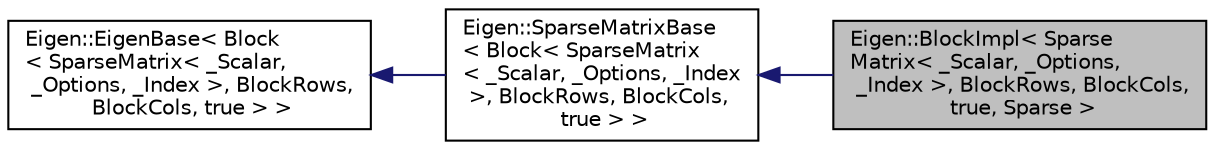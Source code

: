 digraph "Eigen::BlockImpl&lt; SparseMatrix&lt; _Scalar, _Options, _Index &gt;, BlockRows, BlockCols, true, Sparse &gt;"
{
  edge [fontname="Helvetica",fontsize="10",labelfontname="Helvetica",labelfontsize="10"];
  node [fontname="Helvetica",fontsize="10",shape=record];
  rankdir="LR";
  Node1 [label="Eigen::BlockImpl\< Sparse\lMatrix\< _Scalar, _Options,\l _Index \>, BlockRows, BlockCols,\l true, Sparse \>",height=0.2,width=0.4,color="black", fillcolor="grey75", style="filled", fontcolor="black"];
  Node2 -> Node1 [dir="back",color="midnightblue",fontsize="10",style="solid",fontname="Helvetica"];
  Node2 [label="Eigen::SparseMatrixBase\l\< Block\< SparseMatrix\l\< _Scalar, _Options, _Index\l \>, BlockRows, BlockCols,\l true \> \>",height=0.2,width=0.4,color="black", fillcolor="white", style="filled",URL="$class_eigen_1_1_sparse_matrix_base.html"];
  Node3 -> Node2 [dir="back",color="midnightblue",fontsize="10",style="solid",fontname="Helvetica"];
  Node3 [label="Eigen::EigenBase\< Block\l\< SparseMatrix\< _Scalar,\l _Options, _Index \>, BlockRows,\l BlockCols, true \> \>",height=0.2,width=0.4,color="black", fillcolor="white", style="filled",URL="$struct_eigen_1_1_eigen_base.html"];
}
